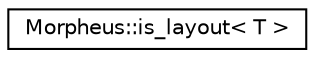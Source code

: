 digraph "Graphical Class Hierarchy"
{
 // LATEX_PDF_SIZE
  edge [fontname="Helvetica",fontsize="10",labelfontname="Helvetica",labelfontsize="10"];
  node [fontname="Helvetica",fontsize="10",shape=record];
  rankdir="LR";
  Node0 [label="Morpheus::is_layout\< T \>",height=0.2,width=0.4,color="black", fillcolor="white", style="filled",URL="$classMorpheus_1_1is__layout.html",tooltip="Checks if the given type T is a layout i.e has as a array_layout member trait it self and is one of t..."];
}
